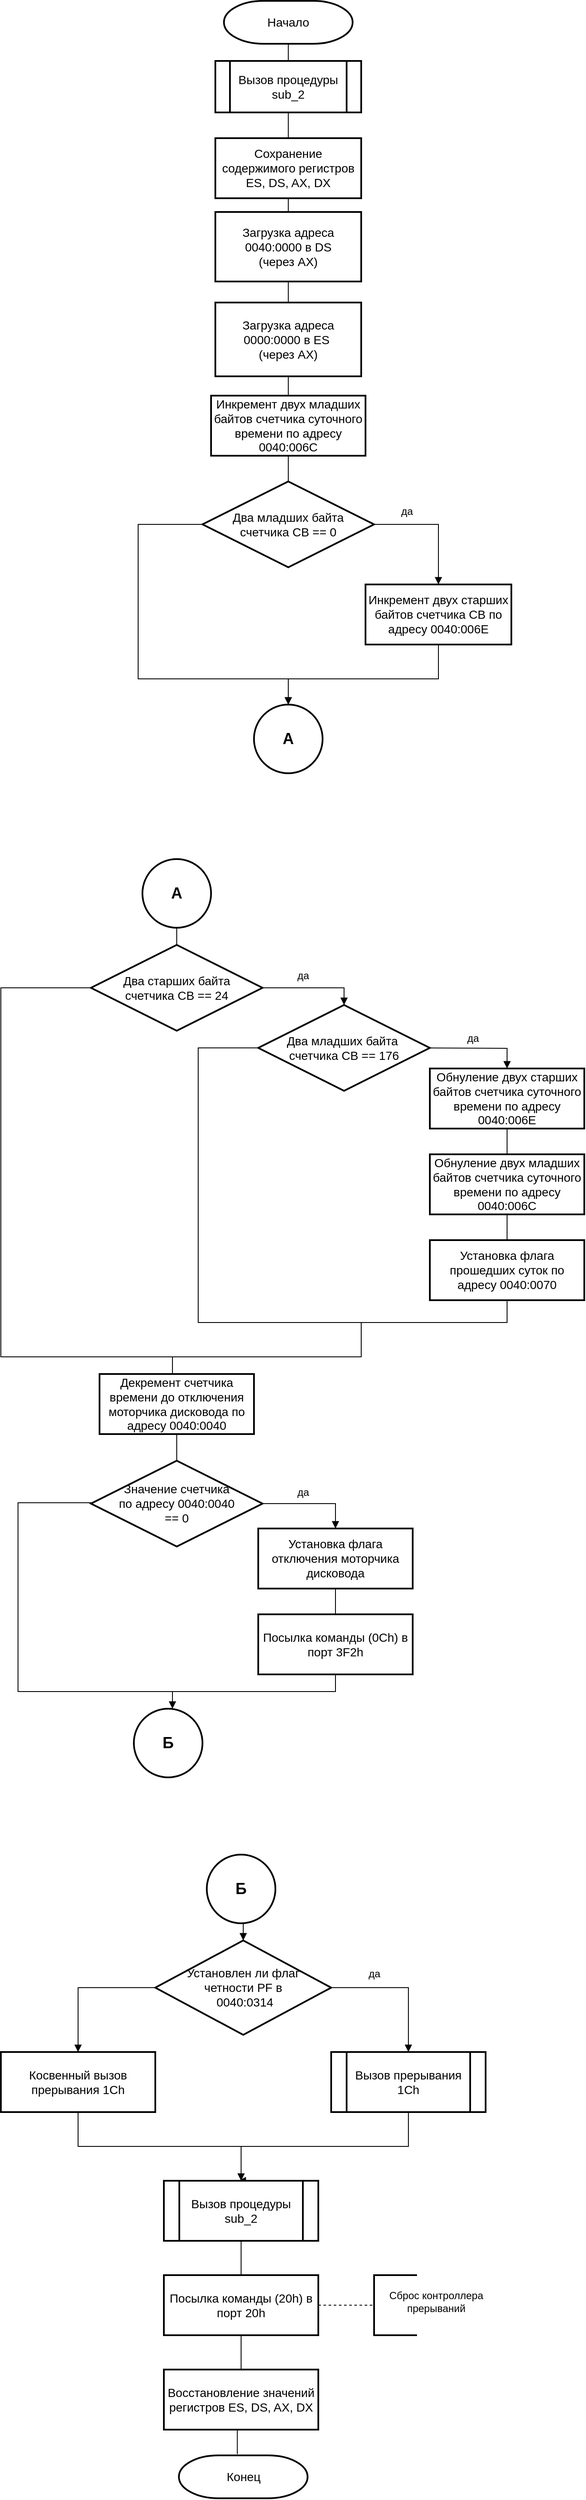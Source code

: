 <mxfile version="13.9.9" type="device" pages="2"><diagram id="C5RBs43oDa-KdzZeNtuy" name="int 8h"><mxGraphModel dx="1600" dy="1054" grid="0" gridSize="10" guides="1" tooltips="1" connect="1" arrows="1" fold="1" page="1" pageScale="1" pageWidth="827" pageHeight="1169" math="0" shadow="0"><root><mxCell id="WIyWlLk6GJQsqaUBKTNV-0"/><mxCell id="WIyWlLk6GJQsqaUBKTNV-1" parent="WIyWlLk6GJQsqaUBKTNV-0"/><mxCell id="deHI2vd-ihcxM7uzcLVl-19" style="rounded=0;orthogonalLoop=1;jettySize=auto;html=1;exitX=0.5;exitY=1;exitDx=0;exitDy=0;exitPerimeter=0;endArrow=none;endFill=0;" parent="WIyWlLk6GJQsqaUBKTNV-1" source="deHI2vd-ihcxM7uzcLVl-0" target="deHI2vd-ihcxM7uzcLVl-2" edge="1"><mxGeometry relative="1" as="geometry"/></mxCell><mxCell id="deHI2vd-ihcxM7uzcLVl-0" value="&lt;font style=&quot;font-size: 14px&quot;&gt;Начало&lt;/font&gt;" style="strokeWidth=2;html=1;shape=mxgraph.flowchart.terminator;whiteSpace=wrap;" parent="WIyWlLk6GJQsqaUBKTNV-1" vertex="1"><mxGeometry x="350" y="190" width="150" height="50" as="geometry"/></mxCell><mxCell id="deHI2vd-ihcxM7uzcLVl-20" style="edgeStyle=none;rounded=0;orthogonalLoop=1;jettySize=auto;html=1;exitX=0.5;exitY=1;exitDx=0;exitDy=0;entryX=0.5;entryY=0;entryDx=0;entryDy=0;endArrow=none;endFill=0;" parent="WIyWlLk6GJQsqaUBKTNV-1" source="deHI2vd-ihcxM7uzcLVl-2" target="deHI2vd-ihcxM7uzcLVl-3" edge="1"><mxGeometry relative="1" as="geometry"/></mxCell><mxCell id="deHI2vd-ihcxM7uzcLVl-2" value="&lt;font style=&quot;font-size: 14px&quot;&gt;Вызов процедуры sub_2&lt;/font&gt;" style="shape=process;whiteSpace=wrap;html=1;backgroundOutline=1;strokeWidth=2;" parent="WIyWlLk6GJQsqaUBKTNV-1" vertex="1"><mxGeometry x="340" y="260" width="170" height="60" as="geometry"/></mxCell><mxCell id="wyO5HY9DHAfHyrod3QJI-3" style="edgeStyle=orthogonalEdgeStyle;rounded=0;orthogonalLoop=1;jettySize=auto;html=1;exitX=0.5;exitY=1;exitDx=0;exitDy=0;entryX=0.5;entryY=0;entryDx=0;entryDy=0;endArrow=none;endFill=0;" parent="WIyWlLk6GJQsqaUBKTNV-1" source="deHI2vd-ihcxM7uzcLVl-3" target="wyO5HY9DHAfHyrod3QJI-0" edge="1"><mxGeometry relative="1" as="geometry"/></mxCell><mxCell id="deHI2vd-ihcxM7uzcLVl-3" value="&lt;font style=&quot;font-size: 14px&quot;&gt;Сохранение содержимого регистров ES, DS, AX, DX&lt;/font&gt;" style="whiteSpace=wrap;html=1;strokeWidth=2;" parent="WIyWlLk6GJQsqaUBKTNV-1" vertex="1"><mxGeometry x="340" y="350" width="170" height="70" as="geometry"/></mxCell><mxCell id="deHI2vd-ihcxM7uzcLVl-22" style="edgeStyle=none;rounded=0;orthogonalLoop=1;jettySize=auto;html=1;exitX=0.5;exitY=1;exitDx=0;exitDy=0;entryX=0.5;entryY=0;entryDx=0;entryDy=0;endArrow=none;endFill=0;" parent="WIyWlLk6GJQsqaUBKTNV-1" source="deHI2vd-ihcxM7uzcLVl-4" target="deHI2vd-ihcxM7uzcLVl-5" edge="1"><mxGeometry relative="1" as="geometry"/></mxCell><mxCell id="deHI2vd-ihcxM7uzcLVl-4" value="&lt;font style=&quot;font-size: 14px&quot;&gt;Инкремент двух младших байтов счетчика суточного времени по адресу 0040:006C&lt;/font&gt;" style="whiteSpace=wrap;html=1;strokeWidth=2;" parent="WIyWlLk6GJQsqaUBKTNV-1" vertex="1"><mxGeometry x="335" y="650" width="180" height="70" as="geometry"/></mxCell><mxCell id="deHI2vd-ihcxM7uzcLVl-23" style="edgeStyle=orthogonalEdgeStyle;rounded=0;orthogonalLoop=1;jettySize=auto;html=1;exitX=1;exitY=0.5;exitDx=0;exitDy=0;entryX=0.5;entryY=0;entryDx=0;entryDy=0;endArrow=block;endFill=1;" parent="WIyWlLk6GJQsqaUBKTNV-1" source="deHI2vd-ihcxM7uzcLVl-5" target="deHI2vd-ihcxM7uzcLVl-6" edge="1"><mxGeometry relative="1" as="geometry"/></mxCell><mxCell id="deHI2vd-ihcxM7uzcLVl-24" style="edgeStyle=orthogonalEdgeStyle;rounded=0;orthogonalLoop=1;jettySize=auto;html=1;exitX=0;exitY=0.5;exitDx=0;exitDy=0;entryX=0.5;entryY=0;entryDx=0;entryDy=0;endArrow=block;endFill=1;" parent="WIyWlLk6GJQsqaUBKTNV-1" source="deHI2vd-ihcxM7uzcLVl-5" target="deHI2vd-ihcxM7uzcLVl-12" edge="1"><mxGeometry relative="1" as="geometry"><Array as="points"><mxPoint x="250" y="800"/><mxPoint x="250" y="980"/><mxPoint x="425" y="980"/></Array></mxGeometry></mxCell><mxCell id="deHI2vd-ihcxM7uzcLVl-5" value="&lt;font style=&quot;font-size: 14px&quot;&gt;Два младших байта &lt;br&gt;счетчика СВ == 0&lt;/font&gt;" style="rhombus;whiteSpace=wrap;html=1;strokeWidth=2;" parent="WIyWlLk6GJQsqaUBKTNV-1" vertex="1"><mxGeometry x="325" y="750" width="200" height="100" as="geometry"/></mxCell><mxCell id="deHI2vd-ihcxM7uzcLVl-25" style="edgeStyle=orthogonalEdgeStyle;rounded=0;orthogonalLoop=1;jettySize=auto;html=1;exitX=0.5;exitY=1;exitDx=0;exitDy=0;entryX=0.5;entryY=0;entryDx=0;entryDy=0;endArrow=block;endFill=1;" parent="WIyWlLk6GJQsqaUBKTNV-1" source="deHI2vd-ihcxM7uzcLVl-6" target="deHI2vd-ihcxM7uzcLVl-12" edge="1"><mxGeometry relative="1" as="geometry"><Array as="points"><mxPoint x="600" y="980"/><mxPoint x="425" y="980"/></Array></mxGeometry></mxCell><mxCell id="deHI2vd-ihcxM7uzcLVl-6" value="&lt;font style=&quot;font-size: 14px&quot;&gt;Инкремент двух старших байтов счетчика СВ по адресу 0040:006E&lt;/font&gt;" style="whiteSpace=wrap;html=1;strokeWidth=2;" parent="WIyWlLk6GJQsqaUBKTNV-1" vertex="1"><mxGeometry x="515" y="870" width="170" height="70" as="geometry"/></mxCell><mxCell id="deHI2vd-ihcxM7uzcLVl-27" style="edgeStyle=orthogonalEdgeStyle;rounded=0;orthogonalLoop=1;jettySize=auto;html=1;exitX=1;exitY=0.5;exitDx=0;exitDy=0;entryX=0.5;entryY=0;entryDx=0;entryDy=0;endArrow=block;endFill=1;" parent="WIyWlLk6GJQsqaUBKTNV-1" source="deHI2vd-ihcxM7uzcLVl-7" target="deHI2vd-ihcxM7uzcLVl-8" edge="1"><mxGeometry relative="1" as="geometry"/></mxCell><mxCell id="deHI2vd-ihcxM7uzcLVl-33" style="edgeStyle=orthogonalEdgeStyle;rounded=0;orthogonalLoop=1;jettySize=auto;html=1;exitX=0;exitY=0.5;exitDx=0;exitDy=0;endArrow=none;endFill=0;entryX=0.5;entryY=0;entryDx=0;entryDy=0;" parent="WIyWlLk6GJQsqaUBKTNV-1" source="deHI2vd-ihcxM7uzcLVl-7" target="jNs7YQXmL8F09NlWdpx8-1" edge="1"><mxGeometry relative="1" as="geometry"><mxPoint x="320" y="1950" as="targetPoint"/><Array as="points"><mxPoint x="90" y="1340"/><mxPoint x="90" y="1770"/><mxPoint x="290" y="1770"/><mxPoint x="290" y="1860"/></Array></mxGeometry></mxCell><mxCell id="deHI2vd-ihcxM7uzcLVl-7" value="&lt;font style=&quot;font-size: 14px&quot;&gt;Два старших байта &lt;br&gt;счетчика СВ == 24&lt;/font&gt;" style="rhombus;whiteSpace=wrap;html=1;strokeWidth=2;" parent="WIyWlLk6GJQsqaUBKTNV-1" vertex="1"><mxGeometry x="195" y="1290" width="200" height="100" as="geometry"/></mxCell><mxCell id="deHI2vd-ihcxM7uzcLVl-28" style="edgeStyle=orthogonalEdgeStyle;rounded=0;orthogonalLoop=1;jettySize=auto;html=1;exitX=1;exitY=0.5;exitDx=0;exitDy=0;entryX=0.5;entryY=0;entryDx=0;entryDy=0;endArrow=block;endFill=1;" parent="WIyWlLk6GJQsqaUBKTNV-1" target="deHI2vd-ihcxM7uzcLVl-9" edge="1"><mxGeometry relative="1" as="geometry"><mxPoint x="570" y="1410" as="sourcePoint"/></mxGeometry></mxCell><mxCell id="jNs7YQXmL8F09NlWdpx8-2" style="edgeStyle=orthogonalEdgeStyle;rounded=0;orthogonalLoop=1;jettySize=auto;html=1;exitX=0;exitY=0.5;exitDx=0;exitDy=0;endArrow=none;endFill=0;" parent="WIyWlLk6GJQsqaUBKTNV-1" source="deHI2vd-ihcxM7uzcLVl-8" edge="1"><mxGeometry relative="1" as="geometry"><mxPoint x="510" y="1760" as="targetPoint"/><Array as="points"><mxPoint x="320" y="1410"/><mxPoint x="320" y="1730"/><mxPoint x="510" y="1730"/></Array></mxGeometry></mxCell><mxCell id="deHI2vd-ihcxM7uzcLVl-8" value="&lt;span style=&quot;font-size: 14px&quot;&gt;Два младших байта&amp;nbsp;&lt;/span&gt;&lt;br style=&quot;font-size: 14px&quot;&gt;&lt;span style=&quot;font-size: 14px&quot;&gt;счетчика СВ == 176&lt;/span&gt;" style="rhombus;whiteSpace=wrap;html=1;strokeWidth=2;" parent="WIyWlLk6GJQsqaUBKTNV-1" vertex="1"><mxGeometry x="390" y="1360" width="200" height="100" as="geometry"/></mxCell><mxCell id="deHI2vd-ihcxM7uzcLVl-29" style="edgeStyle=orthogonalEdgeStyle;rounded=0;orthogonalLoop=1;jettySize=auto;html=1;exitX=0.5;exitY=1;exitDx=0;exitDy=0;entryX=0.5;entryY=0;entryDx=0;entryDy=0;endArrow=none;endFill=0;" parent="WIyWlLk6GJQsqaUBKTNV-1" source="deHI2vd-ihcxM7uzcLVl-9" target="deHI2vd-ihcxM7uzcLVl-10" edge="1"><mxGeometry relative="1" as="geometry"/></mxCell><mxCell id="deHI2vd-ihcxM7uzcLVl-9" value="&lt;font style=&quot;font-size: 14px&quot;&gt;Обнуление двух старших байтов счетчика суточного времени по адресу 0040:006Е&lt;/font&gt;" style="whiteSpace=wrap;html=1;strokeWidth=2;" parent="WIyWlLk6GJQsqaUBKTNV-1" vertex="1"><mxGeometry x="590" y="1434" width="180" height="70" as="geometry"/></mxCell><mxCell id="deHI2vd-ihcxM7uzcLVl-30" style="edgeStyle=orthogonalEdgeStyle;rounded=0;orthogonalLoop=1;jettySize=auto;html=1;exitX=0.5;exitY=1;exitDx=0;exitDy=0;endArrow=none;endFill=0;" parent="WIyWlLk6GJQsqaUBKTNV-1" source="deHI2vd-ihcxM7uzcLVl-10" target="deHI2vd-ihcxM7uzcLVl-11" edge="1"><mxGeometry relative="1" as="geometry"/></mxCell><mxCell id="deHI2vd-ihcxM7uzcLVl-10" value="&lt;span style=&quot;font-size: 14px&quot;&gt;Обнуление двух младших байтов счетчика суточного времени по адресу 0040:006С&lt;/span&gt;" style="whiteSpace=wrap;html=1;strokeWidth=2;" parent="WIyWlLk6GJQsqaUBKTNV-1" vertex="1"><mxGeometry x="590" y="1534" width="180" height="70" as="geometry"/></mxCell><mxCell id="deHI2vd-ihcxM7uzcLVl-32" style="edgeStyle=orthogonalEdgeStyle;rounded=0;orthogonalLoop=1;jettySize=auto;html=1;exitX=0.5;exitY=1;exitDx=0;exitDy=0;endArrow=none;endFill=0;entryX=0.5;entryY=0;entryDx=0;entryDy=0;" parent="WIyWlLk6GJQsqaUBKTNV-1" source="deHI2vd-ihcxM7uzcLVl-11" target="jNs7YQXmL8F09NlWdpx8-1" edge="1"><mxGeometry relative="1" as="geometry"><mxPoint x="290" y="1890" as="targetPoint"/><Array as="points"><mxPoint x="680" y="1730"/><mxPoint x="510" y="1730"/><mxPoint x="510" y="1770"/><mxPoint x="290" y="1770"/><mxPoint x="290" y="1850"/><mxPoint x="295" y="1850"/></Array></mxGeometry></mxCell><mxCell id="deHI2vd-ihcxM7uzcLVl-11" value="&lt;font style=&quot;font-size: 14px&quot;&gt;Установка флага прошедших суток по адресу 0040:0070&lt;/font&gt;" style="whiteSpace=wrap;html=1;strokeWidth=2;" parent="WIyWlLk6GJQsqaUBKTNV-1" vertex="1"><mxGeometry x="590" y="1634" width="180" height="70" as="geometry"/></mxCell><mxCell id="deHI2vd-ihcxM7uzcLVl-12" value="&lt;font style=&quot;font-size: 18px&quot;&gt;&lt;b&gt;А&lt;/b&gt;&lt;/font&gt;" style="ellipse;whiteSpace=wrap;html=1;aspect=fixed;strokeWidth=2;" parent="WIyWlLk6GJQsqaUBKTNV-1" vertex="1"><mxGeometry x="385" y="1010" width="80" height="80" as="geometry"/></mxCell><mxCell id="wyO5HY9DHAfHyrod3QJI-2" style="edgeStyle=orthogonalEdgeStyle;rounded=0;orthogonalLoop=1;jettySize=auto;html=1;exitX=0.5;exitY=1;exitDx=0;exitDy=0;entryX=0.5;entryY=0;entryDx=0;entryDy=0;endArrow=none;endFill=0;" parent="WIyWlLk6GJQsqaUBKTNV-1" source="deHI2vd-ihcxM7uzcLVl-14" target="deHI2vd-ihcxM7uzcLVl-7" edge="1"><mxGeometry relative="1" as="geometry"/></mxCell><mxCell id="deHI2vd-ihcxM7uzcLVl-14" value="&lt;font style=&quot;font-size: 18px&quot;&gt;&lt;b&gt;А&lt;/b&gt;&lt;/font&gt;" style="ellipse;whiteSpace=wrap;html=1;aspect=fixed;strokeWidth=2;" parent="WIyWlLk6GJQsqaUBKTNV-1" vertex="1"><mxGeometry x="255" y="1190" width="80" height="80" as="geometry"/></mxCell><mxCell id="jNs7YQXmL8F09NlWdpx8-5" style="edgeStyle=orthogonalEdgeStyle;rounded=0;orthogonalLoop=1;jettySize=auto;html=1;exitX=0.5;exitY=1;exitDx=0;exitDy=0;entryX=0.5;entryY=0;entryDx=0;entryDy=0;endArrow=none;endFill=0;" parent="WIyWlLk6GJQsqaUBKTNV-1" source="jNs7YQXmL8F09NlWdpx8-1" target="jNs7YQXmL8F09NlWdpx8-4" edge="1"><mxGeometry relative="1" as="geometry"/></mxCell><mxCell id="jNs7YQXmL8F09NlWdpx8-1" value="&lt;span style=&quot;font-size: 14px&quot;&gt;Декремент счетчика времени до отключения моторчика дисковода по адресу 0040:0040&lt;/span&gt;" style="whiteSpace=wrap;html=1;strokeWidth=2;" parent="WIyWlLk6GJQsqaUBKTNV-1" vertex="1"><mxGeometry x="205" y="1790" width="180" height="70" as="geometry"/></mxCell><mxCell id="jNs7YQXmL8F09NlWdpx8-10" style="edgeStyle=orthogonalEdgeStyle;rounded=0;orthogonalLoop=1;jettySize=auto;html=1;exitX=1;exitY=0.5;exitDx=0;exitDy=0;entryX=0.5;entryY=0;entryDx=0;entryDy=0;endArrow=block;endFill=1;" parent="WIyWlLk6GJQsqaUBKTNV-1" source="jNs7YQXmL8F09NlWdpx8-4" target="jNs7YQXmL8F09NlWdpx8-6" edge="1"><mxGeometry relative="1" as="geometry"/></mxCell><mxCell id="jNs7YQXmL8F09NlWdpx8-13" style="edgeStyle=orthogonalEdgeStyle;rounded=0;orthogonalLoop=1;jettySize=auto;html=1;exitX=0;exitY=0.5;exitDx=0;exitDy=0;endArrow=block;endFill=1;" parent="WIyWlLk6GJQsqaUBKTNV-1" source="jNs7YQXmL8F09NlWdpx8-4" edge="1"><mxGeometry relative="1" as="geometry"><mxPoint x="290.0" y="2180" as="targetPoint"/><Array as="points"><mxPoint x="110" y="1940"/><mxPoint x="110" y="2160"/><mxPoint x="290" y="2160"/></Array></mxGeometry></mxCell><mxCell id="jNs7YQXmL8F09NlWdpx8-4" value="&lt;span style=&quot;font-size: 14px&quot;&gt;Значение счетчика &lt;br&gt;по адресу 0040:0040 &lt;br&gt;== 0&lt;/span&gt;" style="rhombus;whiteSpace=wrap;html=1;strokeWidth=2;" parent="WIyWlLk6GJQsqaUBKTNV-1" vertex="1"><mxGeometry x="195" y="1891" width="200" height="100" as="geometry"/></mxCell><mxCell id="jNs7YQXmL8F09NlWdpx8-11" style="edgeStyle=orthogonalEdgeStyle;rounded=0;orthogonalLoop=1;jettySize=auto;html=1;exitX=0.5;exitY=1;exitDx=0;exitDy=0;entryX=0.5;entryY=0;entryDx=0;entryDy=0;endArrow=none;endFill=0;" parent="WIyWlLk6GJQsqaUBKTNV-1" source="jNs7YQXmL8F09NlWdpx8-6" target="jNs7YQXmL8F09NlWdpx8-7" edge="1"><mxGeometry relative="1" as="geometry"/></mxCell><mxCell id="jNs7YQXmL8F09NlWdpx8-6" value="&lt;font style=&quot;font-size: 14px&quot;&gt;Установка флага отключения моторчика дисковода&lt;/font&gt;" style="whiteSpace=wrap;html=1;strokeWidth=2;" parent="WIyWlLk6GJQsqaUBKTNV-1" vertex="1"><mxGeometry x="390" y="1970" width="180" height="70" as="geometry"/></mxCell><mxCell id="jNs7YQXmL8F09NlWdpx8-12" style="edgeStyle=orthogonalEdgeStyle;rounded=0;orthogonalLoop=1;jettySize=auto;html=1;exitX=0.5;exitY=1;exitDx=0;exitDy=0;endArrow=none;endFill=0;" parent="WIyWlLk6GJQsqaUBKTNV-1" source="jNs7YQXmL8F09NlWdpx8-7" edge="1"><mxGeometry relative="1" as="geometry"><mxPoint x="290" y="2170" as="targetPoint"/><Array as="points"><mxPoint x="480" y="2160"/><mxPoint x="290" y="2160"/></Array></mxGeometry></mxCell><mxCell id="jNs7YQXmL8F09NlWdpx8-7" value="&lt;span style=&quot;font-size: 14px&quot;&gt;Посылка команды (0Ch) в порт 3F2h&lt;/span&gt;" style="whiteSpace=wrap;html=1;strokeWidth=2;" parent="WIyWlLk6GJQsqaUBKTNV-1" vertex="1"><mxGeometry x="390" y="2070" width="180" height="70" as="geometry"/></mxCell><mxCell id="jNs7YQXmL8F09NlWdpx8-8" value="&lt;font style=&quot;font-size: 18px&quot;&gt;&lt;b&gt;Б&lt;/b&gt;&lt;/font&gt;" style="ellipse;whiteSpace=wrap;html=1;aspect=fixed;strokeWidth=2;" parent="WIyWlLk6GJQsqaUBKTNV-1" vertex="1"><mxGeometry x="245" y="2180" width="80" height="80" as="geometry"/></mxCell><mxCell id="jNs7YQXmL8F09NlWdpx8-30" style="edgeStyle=orthogonalEdgeStyle;rounded=0;orthogonalLoop=1;jettySize=auto;html=1;exitX=0.5;exitY=1;exitDx=0;exitDy=0;entryX=0.5;entryY=0;entryDx=0;entryDy=0;endArrow=block;endFill=1;" parent="WIyWlLk6GJQsqaUBKTNV-1" source="jNs7YQXmL8F09NlWdpx8-9" target="jNs7YQXmL8F09NlWdpx8-15" edge="1"><mxGeometry relative="1" as="geometry"/></mxCell><mxCell id="jNs7YQXmL8F09NlWdpx8-9" value="&lt;font style=&quot;font-size: 18px&quot;&gt;&lt;b&gt;Б&lt;/b&gt;&lt;/font&gt;" style="ellipse;whiteSpace=wrap;html=1;aspect=fixed;strokeWidth=2;" parent="WIyWlLk6GJQsqaUBKTNV-1" vertex="1"><mxGeometry x="330" y="2350" width="80" height="80" as="geometry"/></mxCell><mxCell id="jNs7YQXmL8F09NlWdpx8-18" style="edgeStyle=orthogonalEdgeStyle;rounded=0;orthogonalLoop=1;jettySize=auto;html=1;exitX=1;exitY=0.5;exitDx=0;exitDy=0;endArrow=block;endFill=1;" parent="WIyWlLk6GJQsqaUBKTNV-1" source="jNs7YQXmL8F09NlWdpx8-15" target="jNs7YQXmL8F09NlWdpx8-16" edge="1"><mxGeometry relative="1" as="geometry"/></mxCell><mxCell id="jNs7YQXmL8F09NlWdpx8-19" style="edgeStyle=orthogonalEdgeStyle;rounded=0;orthogonalLoop=1;jettySize=auto;html=1;exitX=0;exitY=0.5;exitDx=0;exitDy=0;endArrow=block;endFill=1;" parent="WIyWlLk6GJQsqaUBKTNV-1" source="jNs7YQXmL8F09NlWdpx8-15" target="jNs7YQXmL8F09NlWdpx8-17" edge="1"><mxGeometry relative="1" as="geometry"/></mxCell><mxCell id="jNs7YQXmL8F09NlWdpx8-15" value="&lt;span style=&quot;font-size: 14px&quot;&gt;Установлен ли флаг &lt;br&gt;четности PF в&lt;br&gt;&amp;nbsp;0040:0314&lt;/span&gt;" style="rhombus;whiteSpace=wrap;html=1;strokeWidth=2;" parent="WIyWlLk6GJQsqaUBKTNV-1" vertex="1"><mxGeometry x="270" y="2450" width="205" height="110" as="geometry"/></mxCell><mxCell id="jNs7YQXmL8F09NlWdpx8-22" style="edgeStyle=orthogonalEdgeStyle;rounded=0;orthogonalLoop=1;jettySize=auto;html=1;exitX=0.5;exitY=1;exitDx=0;exitDy=0;endArrow=block;endFill=1;" parent="WIyWlLk6GJQsqaUBKTNV-1" source="jNs7YQXmL8F09NlWdpx8-16" edge="1"><mxGeometry relative="1" as="geometry"><mxPoint x="370" y="2730" as="targetPoint"/><Array as="points"><mxPoint x="565" y="2690"/><mxPoint x="370" y="2690"/></Array></mxGeometry></mxCell><mxCell id="jNs7YQXmL8F09NlWdpx8-16" value="&lt;font style=&quot;font-size: 14px&quot;&gt;Вызов прерывания 1Ch&lt;/font&gt;" style="shape=process;whiteSpace=wrap;html=1;backgroundOutline=1;strokeWidth=2;" parent="WIyWlLk6GJQsqaUBKTNV-1" vertex="1"><mxGeometry x="475" y="2580" width="180" height="70" as="geometry"/></mxCell><mxCell id="jNs7YQXmL8F09NlWdpx8-21" style="edgeStyle=orthogonalEdgeStyle;rounded=0;orthogonalLoop=1;jettySize=auto;html=1;exitX=0.5;exitY=1;exitDx=0;exitDy=0;entryX=0.484;entryY=-0.001;entryDx=0;entryDy=0;endArrow=block;endFill=1;entryPerimeter=0;" parent="WIyWlLk6GJQsqaUBKTNV-1" source="jNs7YQXmL8F09NlWdpx8-17" target="jNs7YQXmL8F09NlWdpx8-20" edge="1"><mxGeometry relative="1" as="geometry"><Array as="points"><mxPoint x="180" y="2690"/><mxPoint x="370" y="2690"/><mxPoint x="370" y="2730"/></Array></mxGeometry></mxCell><mxCell id="jNs7YQXmL8F09NlWdpx8-17" value="&lt;span style=&quot;font-size: 14px&quot;&gt;Косвенный вызов прерывания 1Ch&lt;/span&gt;" style="whiteSpace=wrap;html=1;strokeWidth=2;" parent="WIyWlLk6GJQsqaUBKTNV-1" vertex="1"><mxGeometry x="90" y="2580" width="180" height="70" as="geometry"/></mxCell><mxCell id="jNs7YQXmL8F09NlWdpx8-26" style="edgeStyle=orthogonalEdgeStyle;rounded=0;orthogonalLoop=1;jettySize=auto;html=1;exitX=0.5;exitY=1;exitDx=0;exitDy=0;entryX=0.5;entryY=0;entryDx=0;entryDy=0;endArrow=none;endFill=0;" parent="WIyWlLk6GJQsqaUBKTNV-1" source="jNs7YQXmL8F09NlWdpx8-20" target="jNs7YQXmL8F09NlWdpx8-23" edge="1"><mxGeometry relative="1" as="geometry"/></mxCell><mxCell id="jNs7YQXmL8F09NlWdpx8-20" value="&lt;font style=&quot;font-size: 14px&quot;&gt;Вызов процедуры sub_2&lt;/font&gt;" style="shape=process;whiteSpace=wrap;html=1;backgroundOutline=1;strokeWidth=2;" parent="WIyWlLk6GJQsqaUBKTNV-1" vertex="1"><mxGeometry x="280" y="2730" width="180" height="70" as="geometry"/></mxCell><mxCell id="jNs7YQXmL8F09NlWdpx8-28" style="edgeStyle=orthogonalEdgeStyle;rounded=0;orthogonalLoop=1;jettySize=auto;html=1;exitX=0.5;exitY=1;exitDx=0;exitDy=0;entryX=0.5;entryY=0;entryDx=0;entryDy=0;endArrow=none;endFill=0;" parent="WIyWlLk6GJQsqaUBKTNV-1" source="jNs7YQXmL8F09NlWdpx8-23" target="jNs7YQXmL8F09NlWdpx8-24" edge="1"><mxGeometry relative="1" as="geometry"/></mxCell><mxCell id="a8W5te3xXOe5ZCDPxucm-1" style="edgeStyle=orthogonalEdgeStyle;rounded=0;orthogonalLoop=1;jettySize=auto;html=1;exitX=1;exitY=0.5;exitDx=0;exitDy=0;entryX=0;entryY=0.5;entryDx=0;entryDy=0;entryPerimeter=0;endArrow=none;endFill=0;dashed=1;" parent="WIyWlLk6GJQsqaUBKTNV-1" source="jNs7YQXmL8F09NlWdpx8-23" target="a8W5te3xXOe5ZCDPxucm-0" edge="1"><mxGeometry relative="1" as="geometry"/></mxCell><mxCell id="jNs7YQXmL8F09NlWdpx8-23" value="&lt;span style=&quot;font-size: 14px&quot;&gt;Посылка команды (20h) в порт 20h&lt;/span&gt;" style="whiteSpace=wrap;html=1;strokeWidth=2;" parent="WIyWlLk6GJQsqaUBKTNV-1" vertex="1"><mxGeometry x="280" y="2840" width="180" height="70" as="geometry"/></mxCell><mxCell id="jNs7YQXmL8F09NlWdpx8-29" style="edgeStyle=orthogonalEdgeStyle;rounded=0;orthogonalLoop=1;jettySize=auto;html=1;exitX=0.5;exitY=1;exitDx=0;exitDy=0;entryX=0.454;entryY=-0.029;entryDx=0;entryDy=0;entryPerimeter=0;endArrow=none;endFill=0;" parent="WIyWlLk6GJQsqaUBKTNV-1" source="jNs7YQXmL8F09NlWdpx8-24" target="jNs7YQXmL8F09NlWdpx8-25" edge="1"><mxGeometry relative="1" as="geometry"/></mxCell><mxCell id="jNs7YQXmL8F09NlWdpx8-24" value="&lt;span style=&quot;font-size: 14px&quot;&gt;Восстановление значений регистров ES, DS, AX, DX&lt;/span&gt;" style="whiteSpace=wrap;html=1;strokeWidth=2;" parent="WIyWlLk6GJQsqaUBKTNV-1" vertex="1"><mxGeometry x="280" y="2950" width="180" height="70" as="geometry"/></mxCell><mxCell id="jNs7YQXmL8F09NlWdpx8-25" value="&lt;span style=&quot;font-size: 14px&quot;&gt;Конец&lt;/span&gt;" style="strokeWidth=2;html=1;shape=mxgraph.flowchart.terminator;whiteSpace=wrap;" parent="WIyWlLk6GJQsqaUBKTNV-1" vertex="1"><mxGeometry x="297.5" y="3050" width="150" height="50" as="geometry"/></mxCell><mxCell id="wyO5HY9DHAfHyrod3QJI-4" style="edgeStyle=orthogonalEdgeStyle;rounded=0;orthogonalLoop=1;jettySize=auto;html=1;exitX=0.5;exitY=1;exitDx=0;exitDy=0;entryX=0.5;entryY=0;entryDx=0;entryDy=0;endArrow=none;endFill=0;" parent="WIyWlLk6GJQsqaUBKTNV-1" source="wyO5HY9DHAfHyrod3QJI-0" target="wyO5HY9DHAfHyrod3QJI-1" edge="1"><mxGeometry relative="1" as="geometry"/></mxCell><mxCell id="wyO5HY9DHAfHyrod3QJI-0" value="&lt;span style=&quot;font-size: 14px&quot;&gt;Загрузка адреса 0040:0000 в DS&lt;br&gt;(через AX)&lt;br&gt;&lt;/span&gt;" style="whiteSpace=wrap;html=1;strokeWidth=2;" parent="WIyWlLk6GJQsqaUBKTNV-1" vertex="1"><mxGeometry x="340" y="436" width="170" height="81" as="geometry"/></mxCell><mxCell id="wyO5HY9DHAfHyrod3QJI-5" style="edgeStyle=orthogonalEdgeStyle;rounded=0;orthogonalLoop=1;jettySize=auto;html=1;exitX=0.5;exitY=1;exitDx=0;exitDy=0;entryX=0.5;entryY=0;entryDx=0;entryDy=0;endArrow=none;endFill=0;" parent="WIyWlLk6GJQsqaUBKTNV-1" source="wyO5HY9DHAfHyrod3QJI-1" target="deHI2vd-ihcxM7uzcLVl-4" edge="1"><mxGeometry relative="1" as="geometry"/></mxCell><mxCell id="wyO5HY9DHAfHyrod3QJI-1" value="&lt;span style=&quot;font-size: 14px&quot;&gt;Загрузка адреса 0000:0000 в ES&amp;nbsp;&lt;br&gt;&lt;/span&gt;&lt;span style=&quot;font-size: 14px&quot;&gt;(через AX)&lt;/span&gt;&lt;span style=&quot;font-size: 14px&quot;&gt;&lt;br&gt;&lt;/span&gt;" style="whiteSpace=wrap;html=1;strokeWidth=2;" parent="WIyWlLk6GJQsqaUBKTNV-1" vertex="1"><mxGeometry x="340" y="541.5" width="170" height="86" as="geometry"/></mxCell><mxCell id="a8W5te3xXOe5ZCDPxucm-0" value="" style="strokeWidth=2;html=1;shape=mxgraph.flowchart.annotation_1;align=left;pointerEvents=1;" parent="WIyWlLk6GJQsqaUBKTNV-1" vertex="1"><mxGeometry x="525" y="2840" width="50" height="70" as="geometry"/></mxCell><mxCell id="a8W5te3xXOe5ZCDPxucm-2" value="Сброс контроллера &lt;br&gt;прерываний" style="text;html=1;align=center;verticalAlign=middle;resizable=0;points=[];autosize=1;" parent="WIyWlLk6GJQsqaUBKTNV-1" vertex="1"><mxGeometry x="537" y="2855" width="120" height="32" as="geometry"/></mxCell><mxCell id="43VVg3QNsWit2pAkL82H-0" value="да" style="text;html=1;align=center;verticalAlign=middle;resizable=0;points=[];autosize=1;" parent="WIyWlLk6GJQsqaUBKTNV-1" vertex="1"><mxGeometry x="551" y="776" width="24" height="18" as="geometry"/></mxCell><mxCell id="ktt85SZqtIaIaaoSBH12-0" value="да" style="text;html=1;align=center;verticalAlign=middle;resizable=0;points=[];autosize=1;" parent="WIyWlLk6GJQsqaUBKTNV-1" vertex="1"><mxGeometry x="513" y="2480" width="24" height="18" as="geometry"/></mxCell><mxCell id="ktt85SZqtIaIaaoSBH12-1" value="да" style="text;html=1;align=center;verticalAlign=middle;resizable=0;points=[];autosize=1;" parent="WIyWlLk6GJQsqaUBKTNV-1" vertex="1"><mxGeometry x="430" y="1919" width="24" height="18" as="geometry"/></mxCell><mxCell id="ktt85SZqtIaIaaoSBH12-2" value="да" style="text;html=1;align=center;verticalAlign=middle;resizable=0;points=[];autosize=1;" parent="WIyWlLk6GJQsqaUBKTNV-1" vertex="1"><mxGeometry x="628" y="1390" width="24" height="18" as="geometry"/></mxCell><mxCell id="ktt85SZqtIaIaaoSBH12-3" value="да" style="text;html=1;align=center;verticalAlign=middle;resizable=0;points=[];autosize=1;" parent="WIyWlLk6GJQsqaUBKTNV-1" vertex="1"><mxGeometry x="430" y="1317" width="24" height="18" as="geometry"/></mxCell></root></mxGraphModel></diagram><diagram id="yinVloLyn2REaArHDQql" name="sub_2"><mxGraphModel dx="1360" dy="-1442" grid="0" gridSize="10" guides="1" tooltips="1" connect="1" arrows="1" fold="1" page="1" pageScale="1" pageWidth="827" pageHeight="1169" math="0" shadow="0"><root><mxCell id="dQab6JG4eKId4dH5oYdf-0"/><mxCell id="dQab6JG4eKId4dH5oYdf-1" parent="dQab6JG4eKId4dH5oYdf-0"/><mxCell id="jFwJs0m698Z6FhEF0ztB-10" style="edgeStyle=orthogonalEdgeStyle;rounded=0;orthogonalLoop=1;jettySize=auto;html=1;exitX=1;exitY=0.5;exitDx=0;exitDy=0;endArrow=block;endFill=1;" parent="dQab6JG4eKId4dH5oYdf-1" source="jFwJs0m698Z6FhEF0ztB-0" target="jFwJs0m698Z6FhEF0ztB-7" edge="1"><mxGeometry relative="1" as="geometry"/></mxCell><mxCell id="jFwJs0m698Z6FhEF0ztB-11" style="edgeStyle=orthogonalEdgeStyle;rounded=0;orthogonalLoop=1;jettySize=auto;html=1;exitX=0;exitY=0.5;exitDx=0;exitDy=0;endArrow=block;endFill=1;" parent="dQab6JG4eKId4dH5oYdf-1" source="jFwJs0m698Z6FhEF0ztB-0" target="jFwJs0m698Z6FhEF0ztB-6" edge="1"><mxGeometry relative="1" as="geometry"/></mxCell><mxCell id="jFwJs0m698Z6FhEF0ztB-0" value="&lt;span style=&quot;font-size: 14px&quot;&gt;Флаг DF == 0 и старший&lt;br&gt;&amp;nbsp;бит IOPL == 0&amp;nbsp;&lt;/span&gt;" style="rhombus;whiteSpace=wrap;html=1;strokeWidth=2;" parent="dQab6JG4eKId4dH5oYdf-1" vertex="1"><mxGeometry x="280" y="2750" width="205" height="110" as="geometry"/></mxCell><mxCell id="jFwJs0m698Z6FhEF0ztB-15" style="edgeStyle=orthogonalEdgeStyle;rounded=0;orthogonalLoop=1;jettySize=auto;html=1;exitX=0.5;exitY=1;exitDx=0;exitDy=0;entryX=0.5;entryY=0;entryDx=0;entryDy=0;entryPerimeter=0;endArrow=none;endFill=0;" parent="dQab6JG4eKId4dH5oYdf-1" source="jFwJs0m698Z6FhEF0ztB-1" target="jFwJs0m698Z6FhEF0ztB-2" edge="1"><mxGeometry relative="1" as="geometry"/></mxCell><mxCell id="jFwJs0m698Z6FhEF0ztB-1" value="&lt;span style=&quot;font-size: 14px&quot;&gt;Восстановление значений регистров AX, DS&lt;/span&gt;" style="whiteSpace=wrap;html=1;strokeWidth=2;" parent="dQab6JG4eKId4dH5oYdf-1" vertex="1"><mxGeometry x="292.5" y="3097" width="180" height="70" as="geometry"/></mxCell><mxCell id="jFwJs0m698Z6FhEF0ztB-2" value="&lt;span style=&quot;font-size: 14px&quot;&gt;Конец&lt;/span&gt;" style="strokeWidth=2;html=1;shape=mxgraph.flowchart.terminator;whiteSpace=wrap;" parent="dQab6JG4eKId4dH5oYdf-1" vertex="1"><mxGeometry x="307.5" y="3197" width="150" height="50" as="geometry"/></mxCell><mxCell id="jFwJs0m698Z6FhEF0ztB-18" style="edgeStyle=orthogonalEdgeStyle;rounded=0;orthogonalLoop=1;jettySize=auto;html=1;exitX=0.5;exitY=1;exitDx=0;exitDy=0;exitPerimeter=0;entryX=0.5;entryY=0;entryDx=0;entryDy=0;endArrow=none;endFill=0;" parent="dQab6JG4eKId4dH5oYdf-1" source="jFwJs0m698Z6FhEF0ztB-3" target="jFwJs0m698Z6FhEF0ztB-4" edge="1"><mxGeometry relative="1" as="geometry"/></mxCell><mxCell id="jFwJs0m698Z6FhEF0ztB-3" value="&lt;span style=&quot;font-size: 14px&quot;&gt;Начало&lt;/span&gt;" style="strokeWidth=2;html=1;shape=mxgraph.flowchart.terminator;whiteSpace=wrap;" parent="dQab6JG4eKId4dH5oYdf-1" vertex="1"><mxGeometry x="310" y="2380" width="150" height="50" as="geometry"/></mxCell><mxCell id="5NsavCUGQng0NBTZvOma-1" style="edgeStyle=orthogonalEdgeStyle;rounded=0;orthogonalLoop=1;jettySize=auto;html=1;exitX=0.5;exitY=1;exitDx=0;exitDy=0;entryX=0.5;entryY=0;entryDx=0;entryDy=0;endArrow=none;endFill=0;" parent="dQab6JG4eKId4dH5oYdf-1" source="jFwJs0m698Z6FhEF0ztB-4" target="5NsavCUGQng0NBTZvOma-0" edge="1"><mxGeometry relative="1" as="geometry"/></mxCell><mxCell id="jFwJs0m698Z6FhEF0ztB-4" value="&lt;span style=&quot;font-size: 14px&quot;&gt;Сохранение содержимого регистров &lt;br&gt;DS, AX&lt;/span&gt;" style="whiteSpace=wrap;html=1;strokeWidth=2;" parent="dQab6JG4eKId4dH5oYdf-1" vertex="1"><mxGeometry x="295" y="2460" width="180" height="70" as="geometry"/></mxCell><mxCell id="jFwJs0m698Z6FhEF0ztB-17" style="edgeStyle=orthogonalEdgeStyle;rounded=0;orthogonalLoop=1;jettySize=auto;html=1;exitX=0.5;exitY=1;exitDx=0;exitDy=0;endArrow=none;endFill=0;" parent="dQab6JG4eKId4dH5oYdf-1" source="jFwJs0m698Z6FhEF0ztB-5" target="jFwJs0m698Z6FhEF0ztB-0" edge="1"><mxGeometry relative="1" as="geometry"/></mxCell><mxCell id="jFwJs0m698Z6FhEF0ztB-5" value="&lt;span style=&quot;font-size: 14px&quot;&gt;Загрузка содержимого младшего байта регистра EFLAGS в AH&lt;/span&gt;" style="whiteSpace=wrap;html=1;strokeWidth=2;" parent="dQab6JG4eKId4dH5oYdf-1" vertex="1"><mxGeometry x="292.5" y="2650" width="180" height="70" as="geometry"/></mxCell><mxCell id="jFwJs0m698Z6FhEF0ztB-12" style="edgeStyle=orthogonalEdgeStyle;rounded=0;orthogonalLoop=1;jettySize=auto;html=1;exitX=0.5;exitY=1;exitDx=0;exitDy=0;entryX=0.5;entryY=0;entryDx=0;entryDy=0;endArrow=block;endFill=1;" parent="dQab6JG4eKId4dH5oYdf-1" source="jFwJs0m698Z6FhEF0ztB-6" target="jFwJs0m698Z6FhEF0ztB-8" edge="1"><mxGeometry relative="1" as="geometry"/></mxCell><mxCell id="jFwJs0m698Z6FhEF0ztB-6" value="&lt;span style=&quot;font-size: 14px&quot;&gt;Запрет маскируемых прерываний инструкцией CLI&lt;/span&gt;" style="whiteSpace=wrap;html=1;strokeWidth=2;" parent="dQab6JG4eKId4dH5oYdf-1" vertex="1"><mxGeometry x="140" y="2870" width="180" height="70" as="geometry"/></mxCell><mxCell id="jFwJs0m698Z6FhEF0ztB-13" style="edgeStyle=orthogonalEdgeStyle;rounded=0;orthogonalLoop=1;jettySize=auto;html=1;exitX=0.5;exitY=1;exitDx=0;exitDy=0;endArrow=block;endFill=1;entryX=0.5;entryY=0;entryDx=0;entryDy=0;" parent="dQab6JG4eKId4dH5oYdf-1" source="jFwJs0m698Z6FhEF0ztB-7" target="jFwJs0m698Z6FhEF0ztB-8" edge="1"><mxGeometry relative="1" as="geometry"><mxPoint x="380" y="3000" as="targetPoint"/></mxGeometry></mxCell><mxCell id="jFwJs0m698Z6FhEF0ztB-7" value="&lt;span style=&quot;font-size: 14px&quot;&gt;Сброс флага разрешения прерывания IF в 0040:0314&lt;/span&gt;" style="whiteSpace=wrap;html=1;strokeWidth=2;" parent="dQab6JG4eKId4dH5oYdf-1" vertex="1"><mxGeometry x="460" y="2870" width="180" height="70" as="geometry"/></mxCell><mxCell id="jFwJs0m698Z6FhEF0ztB-14" style="edgeStyle=orthogonalEdgeStyle;rounded=0;orthogonalLoop=1;jettySize=auto;html=1;exitX=0.5;exitY=1;exitDx=0;exitDy=0;entryX=0.5;entryY=0;entryDx=0;entryDy=0;endArrow=none;endFill=0;" parent="dQab6JG4eKId4dH5oYdf-1" source="jFwJs0m698Z6FhEF0ztB-8" target="jFwJs0m698Z6FhEF0ztB-1" edge="1"><mxGeometry relative="1" as="geometry"/></mxCell><mxCell id="jFwJs0m698Z6FhEF0ztB-8" value="&lt;span style=&quot;font-size: 14px&quot;&gt;Загрузка содержимого AH в младший байт регистра EFLAGS&lt;/span&gt;" style="whiteSpace=wrap;html=1;strokeWidth=2;" parent="dQab6JG4eKId4dH5oYdf-1" vertex="1"><mxGeometry x="292.5" y="3000" width="180" height="70" as="geometry"/></mxCell><mxCell id="5NsavCUGQng0NBTZvOma-2" style="edgeStyle=orthogonalEdgeStyle;rounded=0;orthogonalLoop=1;jettySize=auto;html=1;exitX=0.5;exitY=1;exitDx=0;exitDy=0;entryX=0.5;entryY=0;entryDx=0;entryDy=0;endArrow=none;endFill=0;" parent="dQab6JG4eKId4dH5oYdf-1" source="5NsavCUGQng0NBTZvOma-0" target="jFwJs0m698Z6FhEF0ztB-5" edge="1"><mxGeometry relative="1" as="geometry"/></mxCell><mxCell id="5NsavCUGQng0NBTZvOma-0" value="&lt;span style=&quot;font-size: 14px&quot;&gt;Загрузка адреса 0040:0000 в DS&lt;/span&gt;&lt;br style=&quot;font-size: 14px&quot;&gt;&lt;span style=&quot;font-size: 14px&quot;&gt;(через AX)&lt;/span&gt;&lt;span style=&quot;font-size: 14px&quot;&gt;&lt;br&gt;&lt;/span&gt;" style="whiteSpace=wrap;html=1;strokeWidth=2;" parent="dQab6JG4eKId4dH5oYdf-1" vertex="1"><mxGeometry x="292.5" y="2550" width="180" height="70" as="geometry"/></mxCell><mxCell id="aOQEaX7dmV3wxyiXXHma-0" value="да" style="text;html=1;align=center;verticalAlign=middle;resizable=0;points=[];autosize=1;" parent="dQab6JG4eKId4dH5oYdf-1" vertex="1"><mxGeometry x="509" y="2782" width="24" height="18" as="geometry"/></mxCell></root></mxGraphModel></diagram></mxfile>